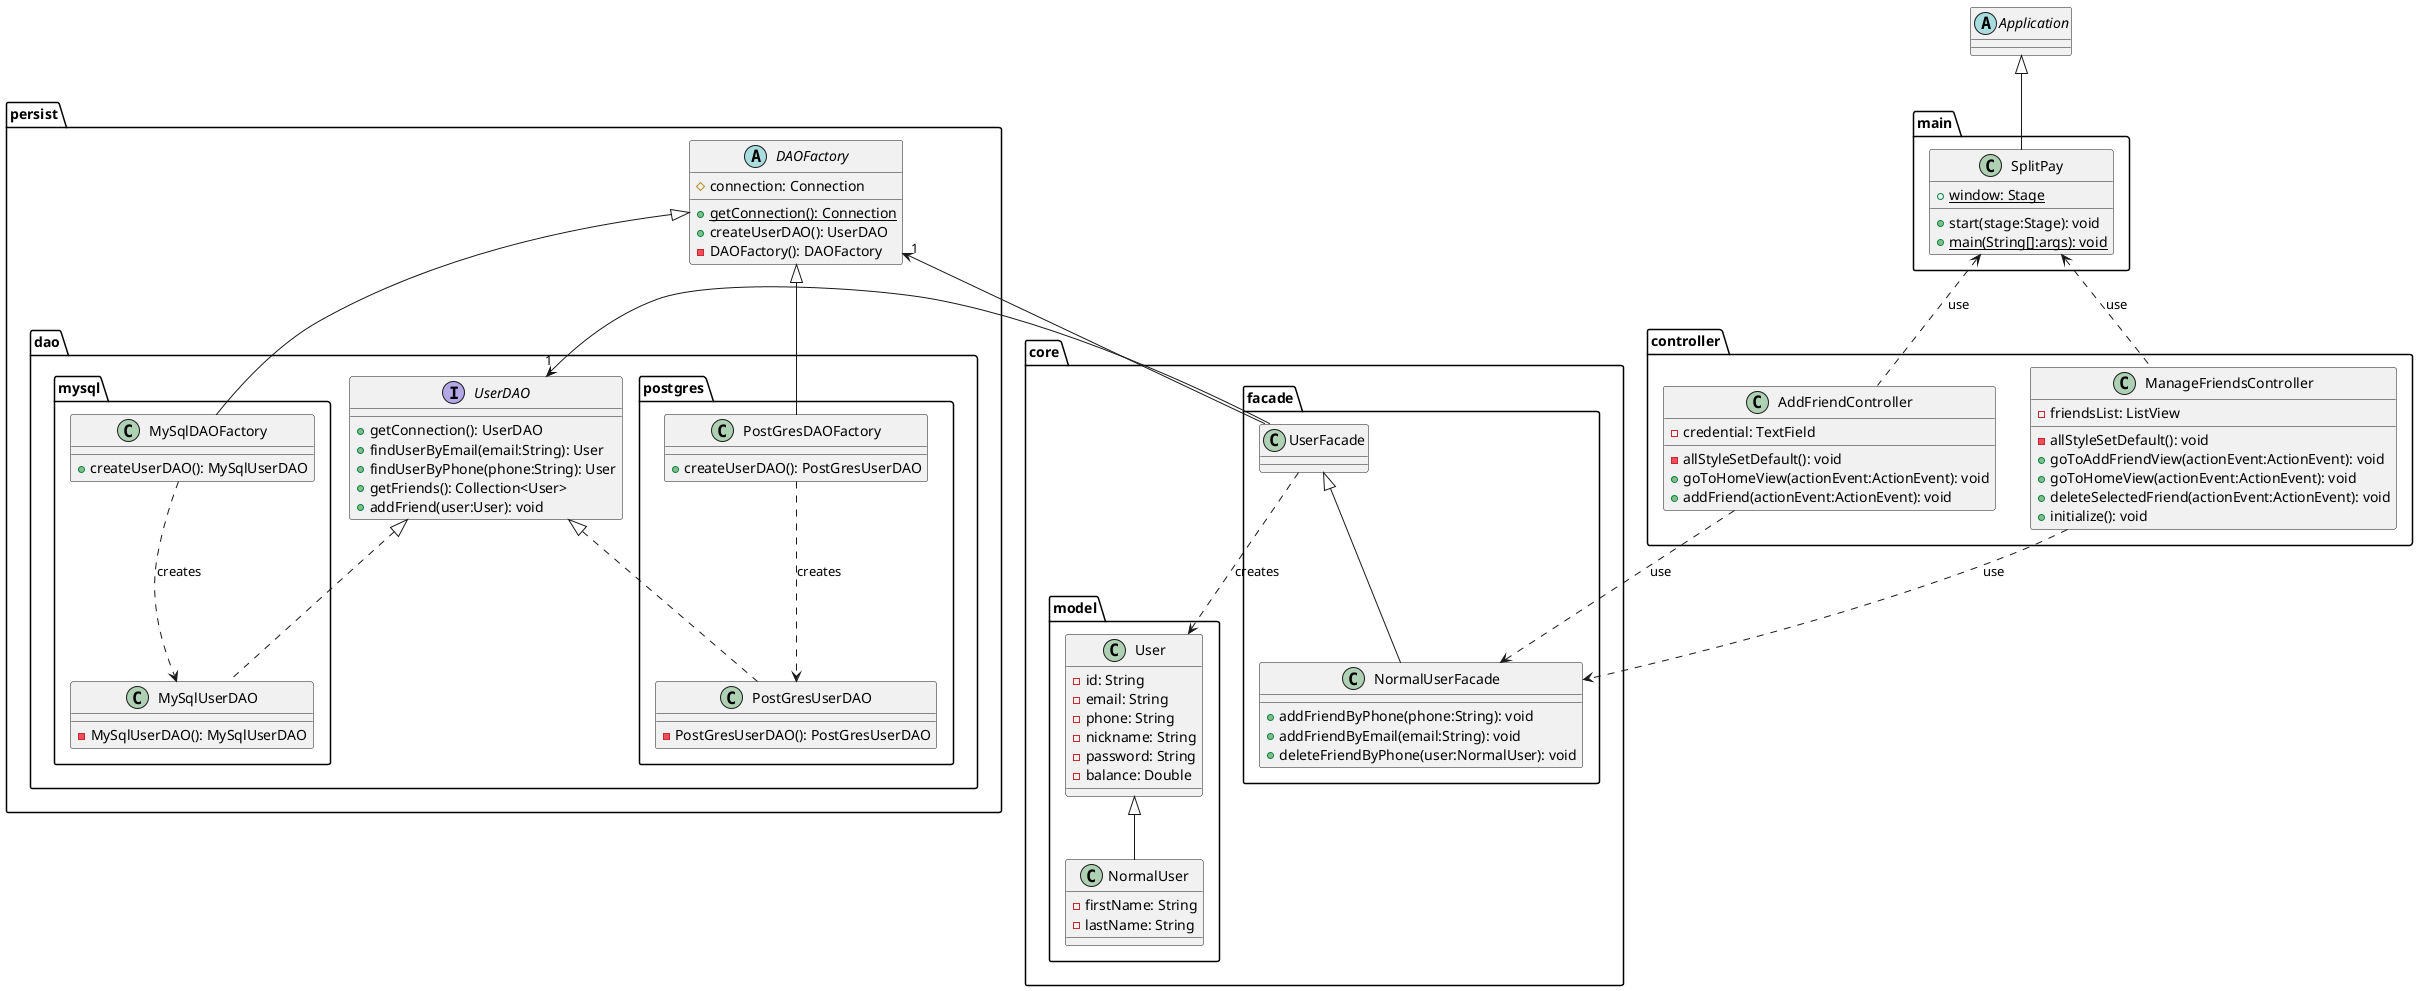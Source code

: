 @startuml

package controller{
    class ManageFriendsController{
        -friendsList: ListView
        -allStyleSetDefault(): void
        +goToAddFriendView(actionEvent:ActionEvent): void
        +goToHomeView(actionEvent:ActionEvent): void
        +deleteSelectedFriend(actionEvent:ActionEvent): void
        +initialize(): void
    }
    class AddFriendController{
        -credential: TextField
        -allStyleSetDefault(): void
        +goToHomeView(actionEvent:ActionEvent): void
        +addFriend(actionEvent:ActionEvent): void
    }
}

abstract class Application
package main{
    class SplitPay{
        {static} +window: Stage
        +start(stage:Stage): void
        {static} +main(String[]:args): void
    }
}

package core{
    package facade{
        class UserFacade{
        }
        class NormalUserFacade{
            +addFriendByPhone(phone:String): void
            +addFriendByEmail(email:String): void
            +deleteFriendByPhone(user:NormalUser): void
        }
    }
    package model{
            class User{
                -id: String
                -email: String
                -phone: String
                -nickname: String
                -password: String
                -balance: Double
            }
            class NormalUser{
                -firstName: String
                -lastName: String
            }
        }
}

package persist{
    abstract class DAOFactory{
        #connection: Connection
        {static} +getConnection(): Connection
        +createUserDAO(): UserDAO
        -DAOFactory(): DAOFactory
    }
    package dao{
        package mysql{
            class MySqlUserDAO{
                -MySqlUserDAO(): MySqlUserDAO
            }
            class MySqlDAOFactory{
                +createUserDAO(): MySqlUserDAO
            }
        }
        interface UserDAO{
            +getConnection(): UserDAO
            +findUserByEmail(email:String): User
            +findUserByPhone(phone:String): User
            +getFriends(): Collection<User>
            +addFriend(user:User): void
        }
        package postgres{
            class PostGresUserDAO{
                -PostGresUserDAO(): PostGresUserDAO
            }
            class PostGresDAOFactory{
                +createUserDAO(): PostGresUserDAO
            }
        }
    }
}

ManageFriendsController .up.> SplitPay : use
AddFriendController .up.> SplitPay : use
ManageFriendsController ..> NormalUserFacade : use
AddFriendController .right.> NormalUserFacade : use
UserFacade ..> User : creates
User <|-- NormalUser
UserDAO <|.. MySqlUserDAO
UserDAO <|.. PostGresUserDAO
DAOFactory <|-down- MySqlDAOFactory
DAOFactory <|-down- PostGresDAOFactory
MySqlDAOFactory .down.> MySqlUserDAO : creates
PostGresDAOFactory .down.> PostGresUserDAO : creates
UserFacade -up> "1" DAOFactory
UserFacade -up> "1" UserDAO
UserFacade <|-- NormalUserFacade
Application <|-- SplitPay
@enduml